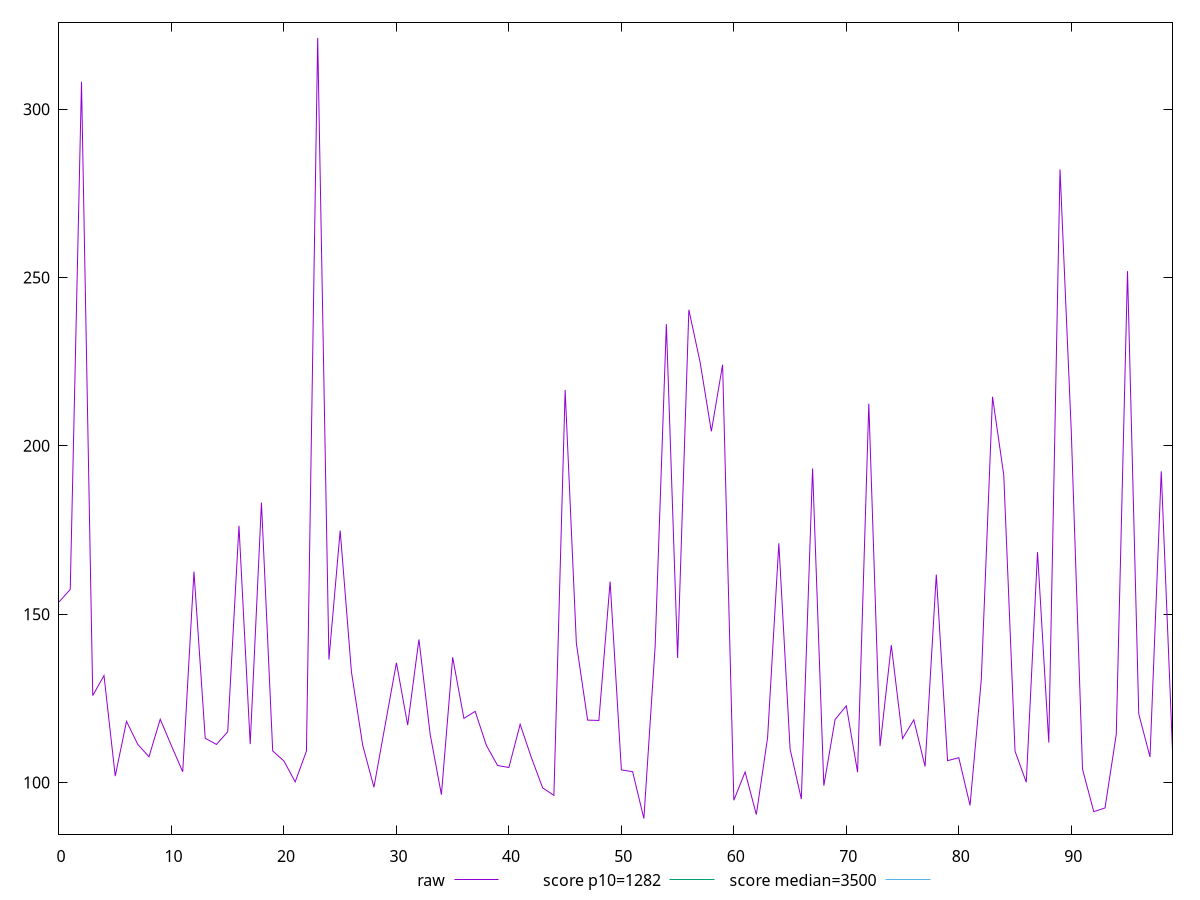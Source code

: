reset

$raw <<EOF
0 153.62
1 157.34799999999998
2 308.14
3 125.80800000000004
4 131.78
5 101.9
6 118.16400000000002
7 111.34
8 107.63999999999999
9 118.792
10 110.88000000000004
11 103.18
12 162.64
13 113.14399999999998
14 111.304
15 115.068
16 176.26400000000004
17 111.39600000000002
18 183.144
19 109.372
20 106.37599999999999
21 100.17999999999999
22 109.332
23 321.15599999999995
24 136.50400000000005
25 174.82
26 132.864
27 111.088
28 98.59199999999998
29 117.11599999999999
30 135.57200000000003
31 117.06
32 142.48800000000003
33 114.30400000000002
34 96.392
35 137.18800000000002
36 119.04399999999997
37 121.132
38 111.00399999999999
39 105.03599999999999
40 104.464
41 117.27600000000001
42 107.38
43 98.412
44 96.16799999999999
45 216.57999999999998
46 141.276
47 118.52799999999999
48 118.42800000000003
49 159.684
50 103.744
51 103.21200000000003
52 89.30000000000001
53 140.27999999999994
54 236.15999999999994
55 137.004
56 240.404
57 224.832
58 204.3
59 224.104
60 94.72
61 103.11999999999996
62 90.484
63 113.32000000000001
64 171.04400000000004
65 109.91999999999999
66 95.08000000000004
67 193.288
68 99.04400000000001
69 118.71599999999998
70 122.75999999999996
71 103.072
72 212.51999999999995
73 110.81199999999998
74 140.79999999999995
75 113.056
76 118.61199999999998
77 104.756
78 161.764
79 106.48400000000001
80 107.36399999999999
81 93.19999999999999
82 130.52800000000002
83 214.56
84 191.248
85 109.304
86 100.06799999999998
87 168.416
88 111.87200000000001
89 282.104
90 204.35999999999999
91 103.972
92 91.34
93 92.44
94 114.28399999999996
95 251.88799999999998
96 120.39200000000002
97 107.58800000000002
98 192.43999999999994
99 109.49199999999999
EOF

set key outside below
set xrange [0:99]
set yrange [84.66288000000002:325.79311999999993]
set trange [84.66288000000002:325.79311999999993]
set terminal svg size 640, 500 enhanced background rgb 'white'
set output "report_00017_2021-02-10T15-08-03.406Z/bootup-time/samples/pages+cached+noadtech+nomedia/raw/values.svg"

plot $raw title "raw" with line, \
     1282 title "score p10=1282", \
     3500 title "score median=3500"

reset
